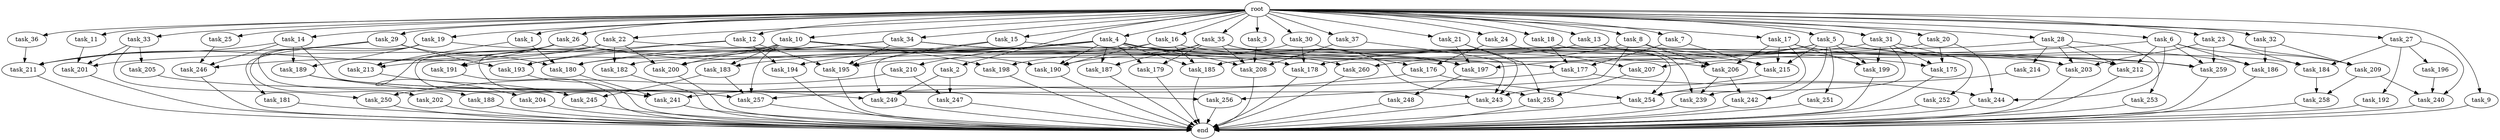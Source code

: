 digraph G {
  task_12 [size="2.048000"];
  task_199 [size="1151051235.328000"];
  task_36 [size="2.048000"];
  task_253 [size="429496729.600000"];
  task_19 [size="2.048000"];
  task_249 [size="2267742732.288000"];
  task_196 [size="618475290.624000"];
  root [size="0.000000"];
  task_10 [size="2.048000"];
  task_18 [size="2.048000"];
  task_1 [size="2.048000"];
  task_189 [size="2559800508.416000"];
  task_34 [size="2.048000"];
  task_183 [size="858993459.200000"];
  task_4 [size="2.048000"];
  task_259 [size="2044404432.896000"];
  task_260 [size="858993459.200000"];
  task_33 [size="2.048000"];
  task_22 [size="2.048000"];
  task_205 [size="68719476.736000"];
  task_15 [size="2.048000"];
  task_5 [size="2.048000"];
  end [size="0.000000"];
  task_206 [size="2576980377.600000"];
  task_246 [size="2989297238.016000"];
  task_14 [size="2.048000"];
  task_256 [size="704374636.544000"];
  task_21 [size="2.048000"];
  task_252 [size="841813590.016000"];
  task_241 [size="2989297238.016000"];
  task_16 [size="2.048000"];
  task_7 [size="2.048000"];
  task_242 [size="223338299.392000"];
  task_27 [size="2.048000"];
  task_203 [size="1477468749.824000"];
  task_211 [size="4501125726.208000"];
  task_26 [size="2.048000"];
  task_30 [size="2.048000"];
  task_239 [size="2628519985.152000"];
  task_209 [size="1529008357.376000"];
  task_254 [size="2250562863.104000"];
  task_176 [size="2199023255.552000"];
  task_177 [size="2920577761.280000"];
  task_245 [size="858993459.200000"];
  task_213 [size="2267742732.288000"];
  task_200 [size="1288490188.800000"];
  task_214 [size="429496729.600000"];
  task_197 [size="3401614098.432000"];
  task_215 [size="2130303778.816000"];
  task_255 [size="2473901162.496000"];
  task_192 [size="618475290.624000"];
  task_204 [size="429496729.600000"];
  task_201 [size="566935683.072000"];
  task_17 [size="2.048000"];
  task_31 [size="2.048000"];
  task_258 [size="1992864825.344000"];
  task_193 [size="2061584302.080000"];
  task_194 [size="498216206.336000"];
  task_2 [size="2.048000"];
  task_207 [size="1941325217.792000"];
  task_35 [size="2.048000"];
  task_3 [size="2.048000"];
  task_187 [size="1529008357.376000"];
  task_247 [size="1992864825.344000"];
  task_181 [size="1717986918.400000"];
  task_184 [size="1666447310.848000"];
  task_8 [size="2.048000"];
  task_191 [size="1529008357.376000"];
  task_212 [size="1700807049.216000"];
  task_25 [size="2.048000"];
  task_198 [size="1529008357.376000"];
  task_244 [size="2095944040.448000"];
  task_28 [size="2.048000"];
  task_175 [size="1271310319.616000"];
  task_182 [size="704374636.544000"];
  task_23 [size="2.048000"];
  task_190 [size="2388001816.576000"];
  task_6 [size="2.048000"];
  task_32 [size="2.048000"];
  task_188 [size="1717986918.400000"];
  task_257 [size="1872605741.056000"];
  task_20 [size="2.048000"];
  task_243 [size="3401614098.432000"];
  task_9 [size="2.048000"];
  task_37 [size="2.048000"];
  task_180 [size="3401614098.432000"];
  task_248 [size="841813590.016000"];
  task_195 [size="2336462209.024000"];
  task_185 [size="1013612281.856000"];
  task_186 [size="1065151889.408000"];
  task_250 [size="343597383.680000"];
  task_240 [size="2284922601.472000"];
  task_202 [size="1717986918.400000"];
  task_29 [size="2.048000"];
  task_178 [size="2370821947.392000"];
  task_13 [size="2.048000"];
  task_251 [size="154618822.656000"];
  task_24 [size="2.048000"];
  task_208 [size="3246995275.776000"];
  task_11 [size="2.048000"];
  task_179 [size="1529008357.376000"];
  task_210 [size="429496729.600000"];

  task_12 -> task_194 [size="33554432.000000"];
  task_12 -> task_213 [size="33554432.000000"];
  task_12 -> task_195 [size="33554432.000000"];
  task_12 -> task_193 [size="33554432.000000"];
  task_199 -> end [size="1.000000"];
  task_36 -> task_211 [size="411041792.000000"];
  task_253 -> end [size="1.000000"];
  task_19 -> task_197 [size="838860800.000000"];
  task_19 -> task_202 [size="838860800.000000"];
  task_19 -> task_189 [size="838860800.000000"];
  task_19 -> task_188 [size="838860800.000000"];
  task_249 -> end [size="1.000000"];
  task_196 -> task_240 [size="679477248.000000"];
  root -> task_12 [size="1.000000"];
  root -> task_35 [size="1.000000"];
  root -> task_14 [size="1.000000"];
  root -> task_36 [size="1.000000"];
  root -> task_37 [size="1.000000"];
  root -> task_6 [size="1.000000"];
  root -> task_32 [size="1.000000"];
  root -> task_19 [size="1.000000"];
  root -> task_20 [size="1.000000"];
  root -> task_16 [size="1.000000"];
  root -> task_9 [size="1.000000"];
  root -> task_31 [size="1.000000"];
  root -> task_10 [size="1.000000"];
  root -> task_1 [size="1.000000"];
  root -> task_18 [size="1.000000"];
  root -> task_5 [size="1.000000"];
  root -> task_2 [size="1.000000"];
  root -> task_4 [size="1.000000"];
  root -> task_27 [size="1.000000"];
  root -> task_11 [size="1.000000"];
  root -> task_23 [size="1.000000"];
  root -> task_3 [size="1.000000"];
  root -> task_26 [size="1.000000"];
  root -> task_7 [size="1.000000"];
  root -> task_34 [size="1.000000"];
  root -> task_17 [size="1.000000"];
  root -> task_33 [size="1.000000"];
  root -> task_15 [size="1.000000"];
  root -> task_22 [size="1.000000"];
  root -> task_29 [size="1.000000"];
  root -> task_8 [size="1.000000"];
  root -> task_30 [size="1.000000"];
  root -> task_13 [size="1.000000"];
  root -> task_25 [size="1.000000"];
  root -> task_24 [size="1.000000"];
  root -> task_21 [size="1.000000"];
  root -> task_28 [size="1.000000"];
  task_10 -> task_183 [size="209715200.000000"];
  task_10 -> task_257 [size="209715200.000000"];
  task_10 -> task_191 [size="209715200.000000"];
  task_10 -> task_177 [size="209715200.000000"];
  task_10 -> task_198 [size="209715200.000000"];
  task_10 -> task_200 [size="209715200.000000"];
  task_18 -> task_177 [size="536870912.000000"];
  task_18 -> task_254 [size="536870912.000000"];
  task_1 -> task_180 [size="536870912.000000"];
  task_1 -> task_213 [size="536870912.000000"];
  task_189 -> task_256 [size="134217728.000000"];
  task_189 -> task_249 [size="134217728.000000"];
  task_34 -> task_182 [size="134217728.000000"];
  task_34 -> task_193 [size="134217728.000000"];
  task_34 -> task_203 [size="134217728.000000"];
  task_34 -> task_195 [size="134217728.000000"];
  task_34 -> task_206 [size="134217728.000000"];
  task_183 -> task_245 [size="134217728.000000"];
  task_183 -> task_257 [size="134217728.000000"];
  task_4 -> task_183 [size="209715200.000000"];
  task_4 -> task_201 [size="209715200.000000"];
  task_4 -> task_215 [size="209715200.000000"];
  task_4 -> task_179 [size="209715200.000000"];
  task_4 -> task_187 [size="209715200.000000"];
  task_4 -> task_190 [size="209715200.000000"];
  task_4 -> task_210 [size="209715200.000000"];
  task_4 -> task_180 [size="209715200.000000"];
  task_4 -> task_208 [size="209715200.000000"];
  task_4 -> task_185 [size="209715200.000000"];
  task_4 -> task_260 [size="209715200.000000"];
  task_259 -> end [size="1.000000"];
  task_260 -> end [size="1.000000"];
  task_33 -> task_201 [size="33554432.000000"];
  task_33 -> task_205 [size="33554432.000000"];
  task_33 -> task_250 [size="33554432.000000"];
  task_22 -> task_182 [size="209715200.000000"];
  task_22 -> task_241 [size="209715200.000000"];
  task_22 -> task_246 [size="209715200.000000"];
  task_22 -> task_259 [size="209715200.000000"];
  task_22 -> task_245 [size="209715200.000000"];
  task_22 -> task_204 [size="209715200.000000"];
  task_22 -> task_200 [size="209715200.000000"];
  task_205 -> task_257 [size="33554432.000000"];
  task_15 -> task_175 [size="134217728.000000"];
  task_15 -> task_195 [size="134217728.000000"];
  task_15 -> task_249 [size="134217728.000000"];
  task_5 -> task_197 [size="75497472.000000"];
  task_5 -> task_251 [size="75497472.000000"];
  task_5 -> task_186 [size="75497472.000000"];
  task_5 -> task_215 [size="75497472.000000"];
  task_5 -> task_259 [size="75497472.000000"];
  task_5 -> task_180 [size="75497472.000000"];
  task_5 -> task_242 [size="75497472.000000"];
  task_5 -> task_199 [size="75497472.000000"];
  task_206 -> task_239 [size="33554432.000000"];
  task_206 -> task_242 [size="33554432.000000"];
  task_246 -> end [size="1.000000"];
  task_14 -> task_246 [size="411041792.000000"];
  task_14 -> task_243 [size="411041792.000000"];
  task_14 -> task_189 [size="411041792.000000"];
  task_14 -> task_211 [size="411041792.000000"];
  task_256 -> end [size="1.000000"];
  task_21 -> task_197 [size="536870912.000000"];
  task_21 -> task_243 [size="536870912.000000"];
  task_21 -> task_255 [size="536870912.000000"];
  task_252 -> end [size="1.000000"];
  task_241 -> end [size="1.000000"];
  task_16 -> task_190 [size="209715200.000000"];
  task_16 -> task_194 [size="209715200.000000"];
  task_16 -> task_185 [size="209715200.000000"];
  task_16 -> task_212 [size="209715200.000000"];
  task_7 -> task_177 [size="679477248.000000"];
  task_7 -> task_215 [size="679477248.000000"];
  task_242 -> end [size="1.000000"];
  task_27 -> task_240 [size="301989888.000000"];
  task_27 -> task_184 [size="301989888.000000"];
  task_27 -> task_192 [size="301989888.000000"];
  task_27 -> task_196 [size="301989888.000000"];
  task_203 -> end [size="1.000000"];
  task_211 -> end [size="1.000000"];
  task_26 -> task_190 [size="536870912.000000"];
  task_26 -> task_213 [size="536870912.000000"];
  task_26 -> task_191 [size="536870912.000000"];
  task_26 -> task_211 [size="536870912.000000"];
  task_26 -> task_178 [size="536870912.000000"];
  task_30 -> task_197 [size="209715200.000000"];
  task_30 -> task_178 [size="209715200.000000"];
  task_30 -> task_190 [size="209715200.000000"];
  task_239 -> end [size="1.000000"];
  task_209 -> task_258 [size="134217728.000000"];
  task_209 -> task_240 [size="134217728.000000"];
  task_254 -> end [size="1.000000"];
  task_176 -> task_241 [size="411041792.000000"];
  task_176 -> task_254 [size="411041792.000000"];
  task_177 -> task_244 [size="536870912.000000"];
  task_177 -> task_257 [size="536870912.000000"];
  task_245 -> end [size="1.000000"];
  task_213 -> task_245 [size="75497472.000000"];
  task_200 -> end [size="1.000000"];
  task_214 -> task_254 [size="75497472.000000"];
  task_197 -> task_248 [size="411041792.000000"];
  task_215 -> task_243 [size="411041792.000000"];
  task_255 -> end [size="1.000000"];
  task_192 -> end [size="1.000000"];
  task_204 -> end [size="1.000000"];
  task_201 -> end [size="1.000000"];
  task_17 -> task_206 [size="75497472.000000"];
  task_17 -> task_203 [size="75497472.000000"];
  task_17 -> task_199 [size="75497472.000000"];
  task_17 -> task_215 [size="75497472.000000"];
  task_17 -> task_254 [size="75497472.000000"];
  task_31 -> task_252 [size="411041792.000000"];
  task_31 -> task_175 [size="411041792.000000"];
  task_31 -> task_239 [size="411041792.000000"];
  task_31 -> task_199 [size="411041792.000000"];
  task_31 -> task_178 [size="411041792.000000"];
  task_258 -> end [size="1.000000"];
  task_193 -> end [size="1.000000"];
  task_194 -> end [size="1.000000"];
  task_2 -> task_247 [size="838860800.000000"];
  task_2 -> task_249 [size="838860800.000000"];
  task_207 -> task_255 [size="134217728.000000"];
  task_35 -> task_176 [size="536870912.000000"];
  task_35 -> task_179 [size="536870912.000000"];
  task_35 -> task_255 [size="536870912.000000"];
  task_35 -> task_187 [size="536870912.000000"];
  task_35 -> task_208 [size="536870912.000000"];
  task_35 -> task_198 [size="536870912.000000"];
  task_3 -> task_208 [size="536870912.000000"];
  task_187 -> end [size="1.000000"];
  task_247 -> end [size="1.000000"];
  task_181 -> end [size="1.000000"];
  task_184 -> task_258 [size="838860800.000000"];
  task_8 -> task_256 [size="209715200.000000"];
  task_8 -> task_206 [size="209715200.000000"];
  task_8 -> task_184 [size="209715200.000000"];
  task_8 -> task_260 [size="209715200.000000"];
  task_191 -> end [size="1.000000"];
  task_212 -> end [size="1.000000"];
  task_25 -> task_246 [size="838860800.000000"];
  task_198 -> end [size="1.000000"];
  task_244 -> end [size="1.000000"];
  task_28 -> task_214 [size="209715200.000000"];
  task_28 -> task_203 [size="209715200.000000"];
  task_28 -> task_200 [size="209715200.000000"];
  task_28 -> task_212 [size="209715200.000000"];
  task_28 -> task_253 [size="209715200.000000"];
  task_175 -> end [size="1.000000"];
  task_182 -> end [size="1.000000"];
  task_23 -> task_184 [size="301989888.000000"];
  task_23 -> task_203 [size="301989888.000000"];
  task_23 -> task_209 [size="301989888.000000"];
  task_23 -> task_259 [size="301989888.000000"];
  task_190 -> end [size="1.000000"];
  task_6 -> task_207 [size="411041792.000000"];
  task_6 -> task_186 [size="411041792.000000"];
  task_6 -> task_212 [size="411041792.000000"];
  task_6 -> task_259 [size="411041792.000000"];
  task_6 -> task_244 [size="411041792.000000"];
  task_6 -> task_209 [size="411041792.000000"];
  task_32 -> task_186 [size="33554432.000000"];
  task_32 -> task_209 [size="33554432.000000"];
  task_188 -> end [size="1.000000"];
  task_257 -> end [size="1.000000"];
  task_20 -> task_175 [size="75497472.000000"];
  task_20 -> task_244 [size="75497472.000000"];
  task_20 -> task_185 [size="75497472.000000"];
  task_243 -> end [size="1.000000"];
  task_9 -> end [size="1.000000"];
  task_37 -> task_208 [size="301989888.000000"];
  task_37 -> task_243 [size="301989888.000000"];
  task_180 -> task_241 [size="838860800.000000"];
  task_248 -> end [size="1.000000"];
  task_195 -> end [size="1.000000"];
  task_185 -> end [size="1.000000"];
  task_186 -> end [size="1.000000"];
  task_250 -> end [size="1.000000"];
  task_240 -> end [size="1.000000"];
  task_202 -> end [size="1.000000"];
  task_29 -> task_180 [size="838860800.000000"];
  task_29 -> task_181 [size="838860800.000000"];
  task_29 -> task_211 [size="838860800.000000"];
  task_29 -> task_193 [size="838860800.000000"];
  task_178 -> end [size="1.000000"];
  task_13 -> task_206 [size="838860800.000000"];
  task_13 -> task_239 [size="838860800.000000"];
  task_13 -> task_195 [size="838860800.000000"];
  task_251 -> end [size="1.000000"];
  task_24 -> task_207 [size="536870912.000000"];
  task_24 -> task_176 [size="536870912.000000"];
  task_208 -> end [size="1.000000"];
  task_11 -> task_201 [size="33554432.000000"];
  task_179 -> end [size="1.000000"];
  task_210 -> task_247 [size="134217728.000000"];
  task_210 -> task_250 [size="134217728.000000"];
}
